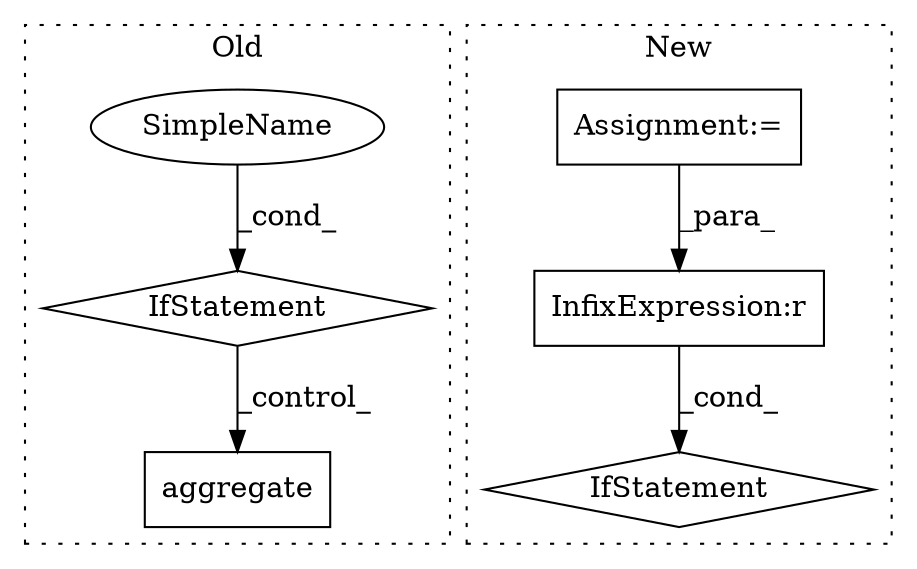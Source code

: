 digraph G {
subgraph cluster0 {
1 [label="aggregate" a="32" s="6402,6415" l="10,1" shape="box"];
3 [label="IfStatement" a="25" s="5657,5683" l="4,2" shape="diamond"];
4 [label="SimpleName" a="42" s="" l="" shape="ellipse"];
label = "Old";
style="dotted";
}
subgraph cluster1 {
2 [label="IfStatement" a="25" s="6428,6545" l="4,2" shape="diamond"];
5 [label="InfixExpression:r" a="27" s="6451" l="4" shape="box"];
6 [label="Assignment:=" a="7" s="6521" l="21" shape="box"];
label = "New";
style="dotted";
}
3 -> 1 [label="_control_"];
4 -> 3 [label="_cond_"];
5 -> 2 [label="_cond_"];
6 -> 5 [label="_para_"];
}
